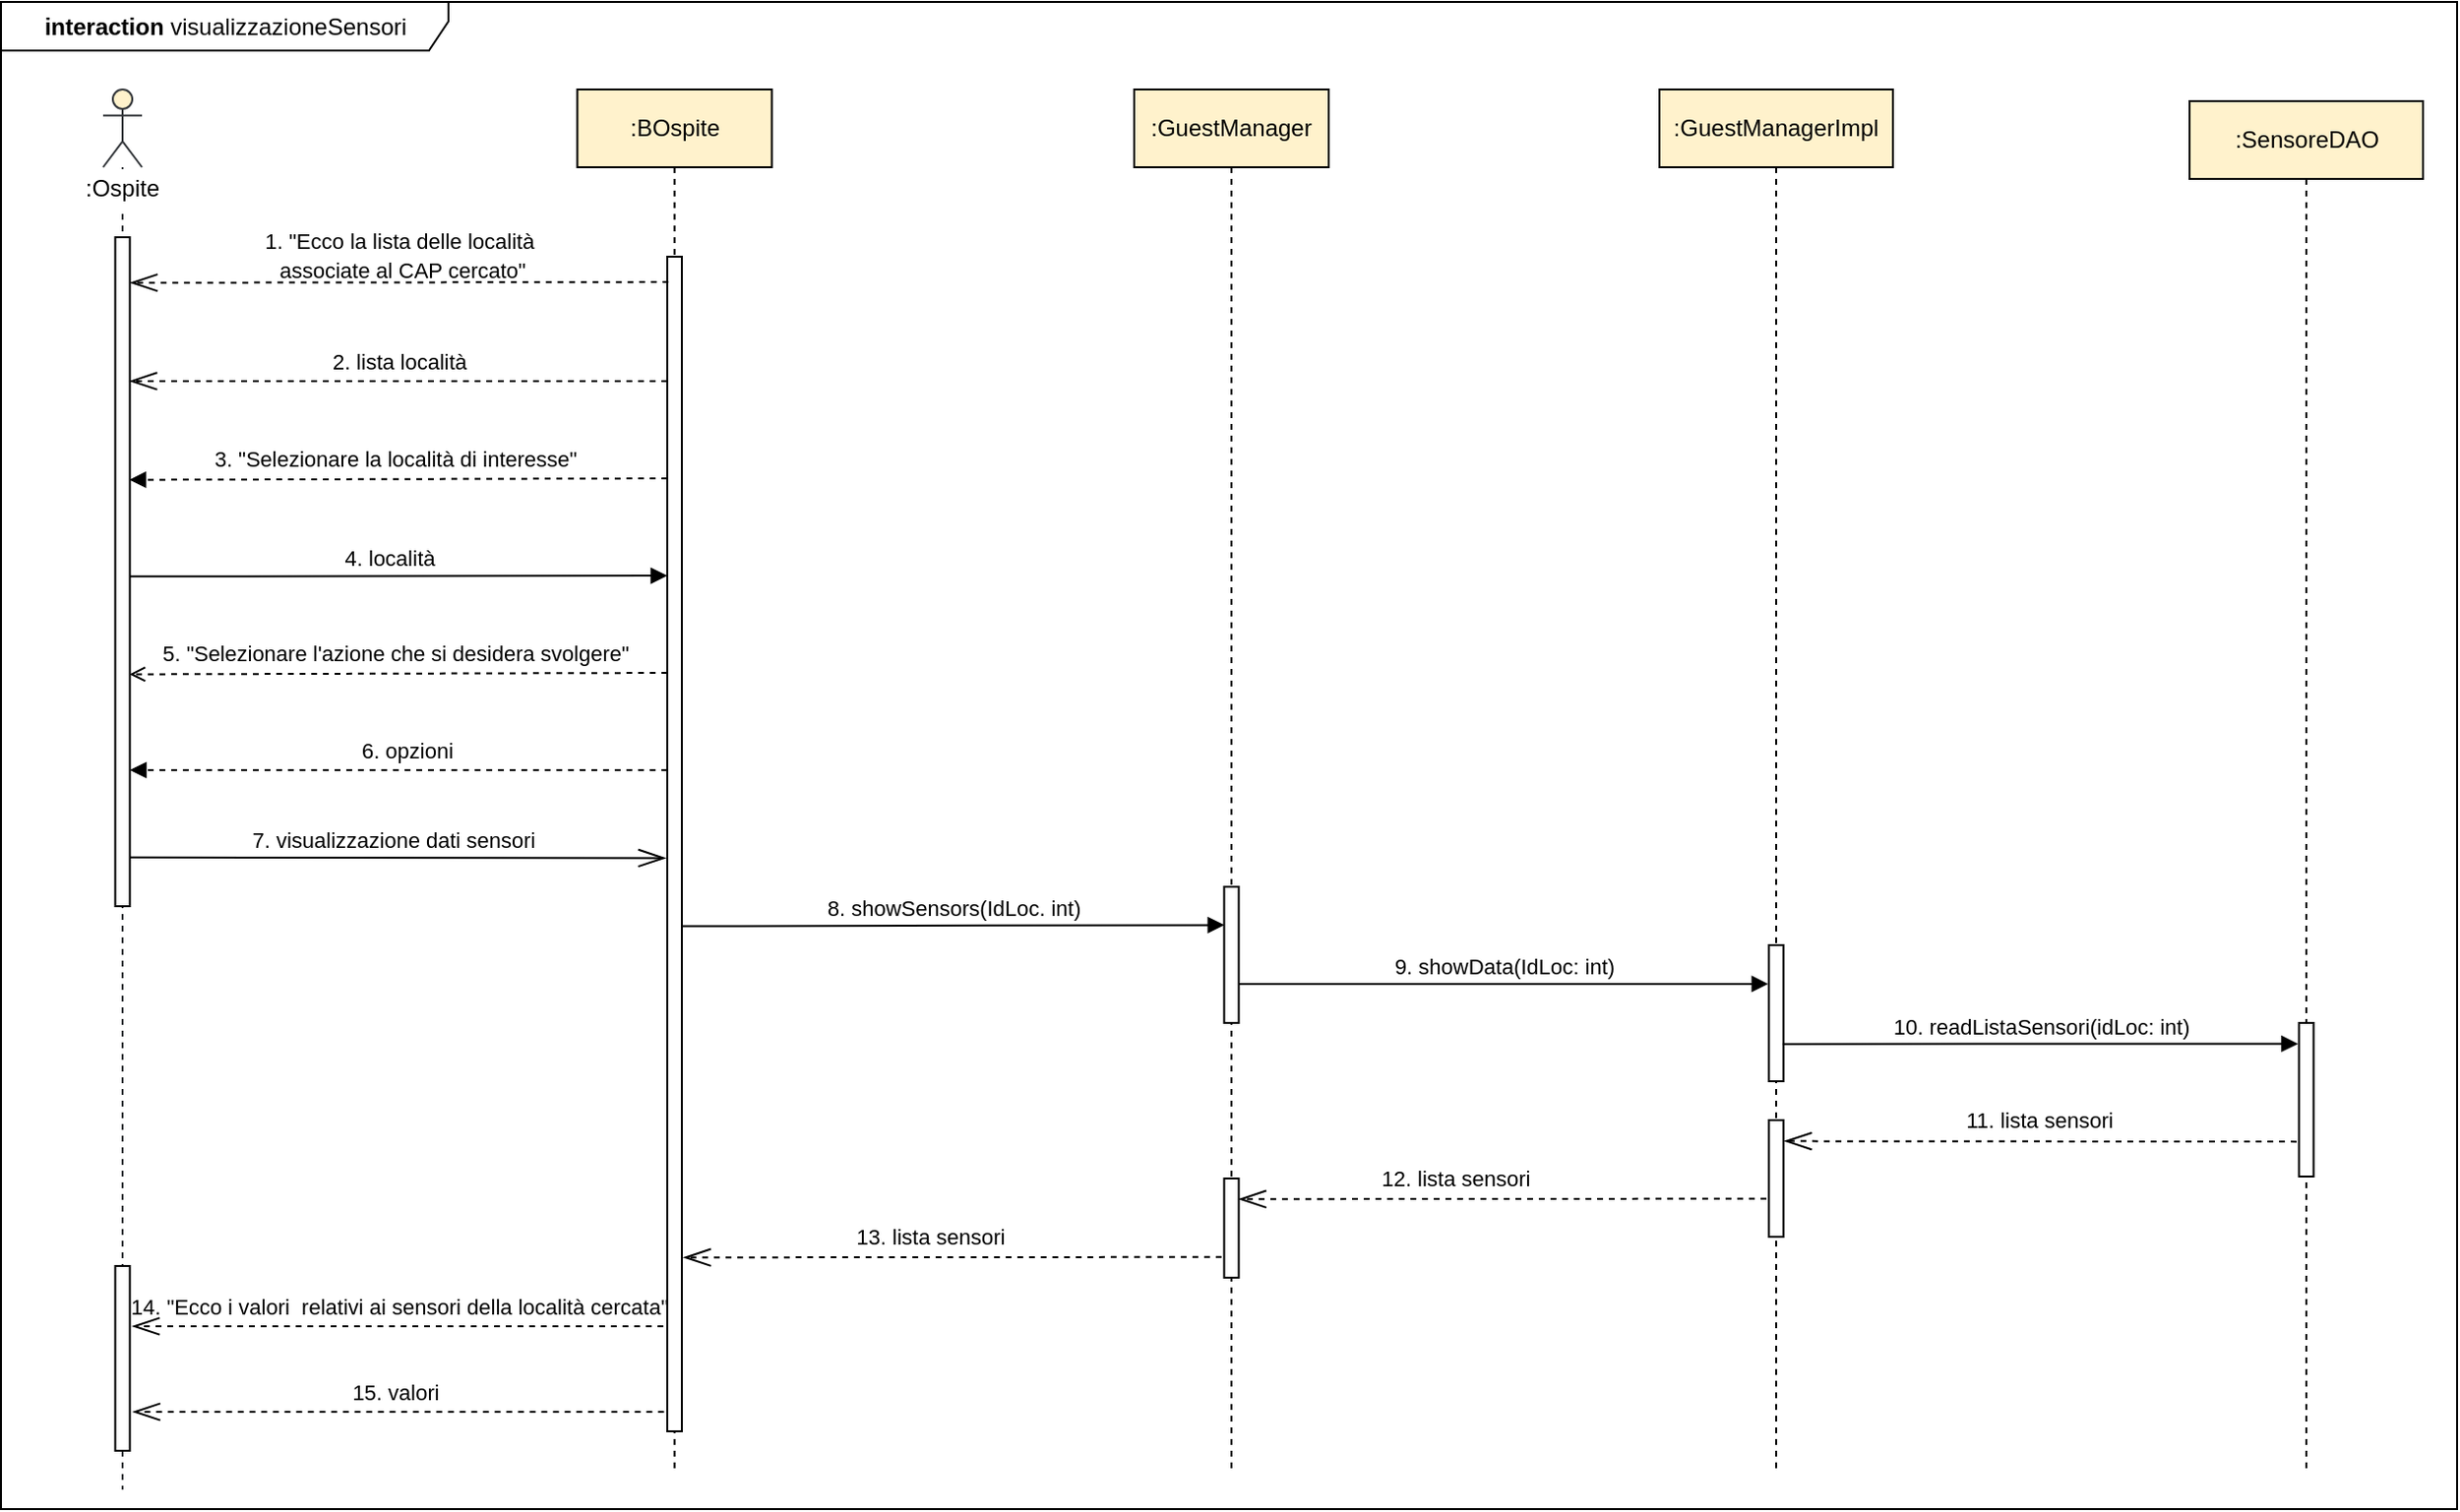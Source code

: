 <mxfile version="13.9.9" type="device"><diagram id="MIO8tU1UEvl1B__BIQpK" name="Page-1"><mxGraphModel dx="852" dy="2832" grid="1" gridSize="10" guides="1" tooltips="1" connect="1" arrows="1" fold="1" page="1" pageScale="1" pageWidth="827" pageHeight="1169" math="0" shadow="0"><root><mxCell id="0"/><mxCell id="1" parent="0"/><mxCell id="ORToput19fKV2EuOsulp-1" value="&lt;b&gt;interaction &lt;/b&gt;visualizzazioneSensori" style="shape=umlFrame;whiteSpace=wrap;html=1;width=230;height=25;" parent="1" vertex="1"><mxGeometry x="97.5" y="-1255" width="1262.5" height="775" as="geometry"/></mxCell><mxCell id="S1MVxgpzpjl_-mCcZn8_-2" value=":BOspite" style="shape=umlLifeline;perimeter=lifelinePerimeter;whiteSpace=wrap;html=1;container=1;collapsible=0;recursiveResize=0;outlineConnect=0;fillColor=#FFF2CC;" parent="1" vertex="1"><mxGeometry x="393.75" y="-1210" width="100" height="710" as="geometry"/></mxCell><mxCell id="S1MVxgpzpjl_-mCcZn8_-13" value="" style="html=1;points=[];perimeter=orthogonalPerimeter;fillColor=#ffffff;" parent="S1MVxgpzpjl_-mCcZn8_-2" vertex="1"><mxGeometry x="46.25" y="86" width="7.5" height="604" as="geometry"/></mxCell><mxCell id="S1MVxgpzpjl_-mCcZn8_-4" value="" style="shape=umlLifeline;participant=umlActor;perimeter=lifelinePerimeter;whiteSpace=wrap;html=1;container=1;collapsible=0;recursiveResize=0;verticalAlign=top;spacingTop=36;outlineConnect=0;strokeColor=#36393d;fillColor=#FFF2CC;" parent="1" vertex="1"><mxGeometry x="150" y="-1210" width="20" height="720" as="geometry"/></mxCell><mxCell id="S1MVxgpzpjl_-mCcZn8_-5" value="" style="html=1;points=[];perimeter=orthogonalPerimeter;fillColor=#ffffff;" parent="S1MVxgpzpjl_-mCcZn8_-4" vertex="1"><mxGeometry x="6.25" y="76" width="7.5" height="344" as="geometry"/></mxCell><mxCell id="S1MVxgpzpjl_-mCcZn8_-7" value=":Ospite" style="text;html=1;strokeColor=none;align=center;verticalAlign=middle;whiteSpace=wrap;rounded=0;fillColor=#ffffff;" parent="1" vertex="1"><mxGeometry x="130" y="-1169" width="60" height="20" as="geometry"/></mxCell><mxCell id="S1MVxgpzpjl_-mCcZn8_-9" value=":GuestManagerImpl" style="shape=umlLifeline;perimeter=lifelinePerimeter;whiteSpace=wrap;html=1;container=1;collapsible=0;recursiveResize=0;outlineConnect=0;fillColor=#FFF2CC;" parent="1" vertex="1"><mxGeometry x="950" y="-1210" width="120" height="710" as="geometry"/></mxCell><mxCell id="S1MVxgpzpjl_-mCcZn8_-10" value="" style="html=1;points=[];perimeter=orthogonalPerimeter;fillColor=#ffffff;" parent="S1MVxgpzpjl_-mCcZn8_-9" vertex="1"><mxGeometry x="56.25" y="440" width="7.5" height="70" as="geometry"/></mxCell><mxCell id="S1MVxgpzpjl_-mCcZn8_-11" value="" style="html=1;points=[];perimeter=orthogonalPerimeter;fillColor=#ffffff;" parent="S1MVxgpzpjl_-mCcZn8_-9" vertex="1"><mxGeometry x="56.25" y="530" width="7.5" height="60" as="geometry"/></mxCell><mxCell id="S1MVxgpzpjl_-mCcZn8_-14" value=":GuestManager" style="shape=umlLifeline;perimeter=lifelinePerimeter;whiteSpace=wrap;html=1;container=1;collapsible=0;recursiveResize=0;outlineConnect=0;fillColor=#FFF2CC;" parent="1" vertex="1"><mxGeometry x="680" y="-1210" width="100" height="710" as="geometry"/></mxCell><mxCell id="S1MVxgpzpjl_-mCcZn8_-15" value="" style="html=1;points=[];perimeter=orthogonalPerimeter;fillColor=#ffffff;" parent="S1MVxgpzpjl_-mCcZn8_-14" vertex="1"><mxGeometry x="46.25" y="410" width="7.5" height="70" as="geometry"/></mxCell><mxCell id="S1MVxgpzpjl_-mCcZn8_-16" value="" style="html=1;points=[];perimeter=orthogonalPerimeter;fillColor=#ffffff;" parent="S1MVxgpzpjl_-mCcZn8_-14" vertex="1"><mxGeometry x="46.25" y="560" width="7.5" height="51" as="geometry"/></mxCell><mxCell id="S1MVxgpzpjl_-mCcZn8_-25" value=":SensoreDAO" style="shape=umlLifeline;perimeter=lifelinePerimeter;whiteSpace=wrap;html=1;container=1;collapsible=0;recursiveResize=0;outlineConnect=0;fillColor=#FFF2CC;" parent="1" vertex="1"><mxGeometry x="1222.5" y="-1204" width="120" height="704" as="geometry"/></mxCell><mxCell id="S1MVxgpzpjl_-mCcZn8_-26" value="" style="html=1;points=[];perimeter=orthogonalPerimeter;fillColor=#ffffff;" parent="S1MVxgpzpjl_-mCcZn8_-25" vertex="1"><mxGeometry x="56.25" y="474" width="7.5" height="79" as="geometry"/></mxCell><mxCell id="S1MVxgpzpjl_-mCcZn8_-33" value="8. showSensors(IdLoc. int)" style="html=1;verticalAlign=bottom;startArrow=none;endArrow=block;startSize=8;startFill=0;entryX=0.011;entryY=0.281;entryDx=0;entryDy=0;entryPerimeter=0;exitX=1.032;exitY=0.57;exitDx=0;exitDy=0;exitPerimeter=0;" parent="1" source="S1MVxgpzpjl_-mCcZn8_-13" target="S1MVxgpzpjl_-mCcZn8_-15" edge="1"><mxGeometry relative="1" as="geometry"><mxPoint x="444" y="-780" as="sourcePoint"/><mxPoint x="710" y="-710" as="targetPoint"/></mxGeometry></mxCell><mxCell id="S1MVxgpzpjl_-mCcZn8_-34" value="9. showData(IdLoc: int)" style="html=1;verticalAlign=bottom;startArrow=none;endArrow=block;startSize=8;startFill=0;exitX=1.007;exitY=0.714;exitDx=0;exitDy=0;exitPerimeter=0;entryX=-0.043;entryY=0.285;entryDx=0;entryDy=0;entryPerimeter=0;" parent="1" source="S1MVxgpzpjl_-mCcZn8_-15" target="S1MVxgpzpjl_-mCcZn8_-10" edge="1"><mxGeometry relative="1" as="geometry"><mxPoint x="730" y="-680" as="sourcePoint"/><mxPoint x="995" y="-750" as="targetPoint"/></mxGeometry></mxCell><mxCell id="S1MVxgpzpjl_-mCcZn8_-35" value="10. readListaSensori(idLoc: int)" style="html=1;verticalAlign=bottom;startArrow=none;endArrow=block;startSize=8;startFill=0;exitX=0.953;exitY=0.726;exitDx=0;exitDy=0;exitPerimeter=0;entryX=-0.07;entryY=0.136;entryDx=0;entryDy=0;entryPerimeter=0;" parent="1" source="S1MVxgpzpjl_-mCcZn8_-10" target="S1MVxgpzpjl_-mCcZn8_-26" edge="1"><mxGeometry relative="1" as="geometry"><mxPoint x="1010" y="-649.5" as="sourcePoint"/><mxPoint x="1270" y="-719" as="targetPoint"/></mxGeometry></mxCell><mxCell id="S1MVxgpzpjl_-mCcZn8_-36" value="" style="endArrow=openThin;dashed=1;endFill=0;endSize=12;html=1;entryX=1.06;entryY=0.18;entryDx=0;entryDy=0;entryPerimeter=0;exitX=-0.165;exitY=0.773;exitDx=0;exitDy=0;exitPerimeter=0;" parent="1" source="S1MVxgpzpjl_-mCcZn8_-26" target="S1MVxgpzpjl_-mCcZn8_-11" edge="1"><mxGeometry width="160" relative="1" as="geometry"><mxPoint x="1260" y="-669" as="sourcePoint"/><mxPoint x="1010" y="-600" as="targetPoint"/><Array as="points"/></mxGeometry></mxCell><mxCell id="S1MVxgpzpjl_-mCcZn8_-37" value="&lt;font style=&quot;font-size: 11px&quot;&gt;11. lista sensori&lt;/font&gt;" style="text;html=1;align=center;verticalAlign=middle;resizable=0;points=[];autosize=1;" parent="1" vertex="1"><mxGeometry x="1100" y="-690" width="90" height="20" as="geometry"/></mxCell><mxCell id="S1MVxgpzpjl_-mCcZn8_-38" value="" style="endArrow=openThin;dashed=1;endFill=0;endSize=12;html=1;entryX=1.007;entryY=0.208;entryDx=0;entryDy=0;entryPerimeter=0;exitX=-0.167;exitY=0.673;exitDx=0;exitDy=0;exitPerimeter=0;" parent="1" source="S1MVxgpzpjl_-mCcZn8_-11" target="S1MVxgpzpjl_-mCcZn8_-16" edge="1"><mxGeometry width="160" relative="1" as="geometry"><mxPoint x="990" y="-570" as="sourcePoint"/><mxPoint x="730" y="-570" as="targetPoint"/><Array as="points"/></mxGeometry></mxCell><mxCell id="S1MVxgpzpjl_-mCcZn8_-39" value="&lt;span style=&quot;font-size: 11px&quot;&gt;12. lista sensori&lt;/span&gt;" style="text;html=1;align=center;verticalAlign=middle;resizable=0;points=[];autosize=1;" parent="1" vertex="1"><mxGeometry x="800" y="-660" width="90" height="20" as="geometry"/></mxCell><mxCell id="S1MVxgpzpjl_-mCcZn8_-40" value="" style="endArrow=openThin;dashed=1;endFill=0;endSize=12;html=1;exitX=-0.174;exitY=0.792;exitDx=0;exitDy=0;exitPerimeter=0;entryX=1.11;entryY=0.852;entryDx=0;entryDy=0;entryPerimeter=0;" parent="1" source="S1MVxgpzpjl_-mCcZn8_-16" target="S1MVxgpzpjl_-mCcZn8_-13" edge="1"><mxGeometry width="160" relative="1" as="geometry"><mxPoint x="710" y="-540" as="sourcePoint"/><mxPoint x="450" y="-610" as="targetPoint"/><Array as="points"/></mxGeometry></mxCell><mxCell id="S1MVxgpzpjl_-mCcZn8_-41" value="&lt;span style=&quot;font-size: 11px&quot;&gt;13. lista sensori&lt;/span&gt;" style="text;html=1;align=center;verticalAlign=middle;resizable=0;points=[];autosize=1;" parent="1" vertex="1"><mxGeometry x="530" y="-630" width="90" height="20" as="geometry"/></mxCell><mxCell id="S1MVxgpzpjl_-mCcZn8_-44" value="&lt;span style=&quot;font-size: 11px&quot;&gt;15. valori&lt;/span&gt;" style="text;html=1;align=center;verticalAlign=middle;resizable=0;points=[];autosize=1;" parent="1" vertex="1"><mxGeometry x="270" y="-550" width="60" height="20" as="geometry"/></mxCell><mxCell id="S1MVxgpzpjl_-mCcZn8_-45" value="&lt;font style=&quot;font-size: 11px&quot;&gt;14. &quot;Ecco i valori&amp;nbsp;&amp;nbsp;relativi ai sensori della località cercata&quot;&lt;/font&gt;" style="text;html=1;align=center;verticalAlign=middle;resizable=0;points=[];autosize=1;" parent="1" vertex="1"><mxGeometry x="156.78" y="-594" width="290" height="20" as="geometry"/></mxCell><mxCell id="S1MVxgpzpjl_-mCcZn8_-46" value="" style="endArrow=openThin;dashed=1;endFill=0;endSize=12;html=1;" parent="1" edge="1"><mxGeometry width="160" relative="1" as="geometry"><mxPoint x="438" y="-574" as="sourcePoint"/><mxPoint x="165" y="-574" as="targetPoint"/><Array as="points"/></mxGeometry></mxCell><mxCell id="S1MVxgpzpjl_-mCcZn8_-50" value="" style="endArrow=openThin;dashed=1;endFill=0;endSize=12;html=1;entryX=1.024;entryY=0.068;entryDx=0;entryDy=0;entryPerimeter=0;exitX=-0.156;exitY=0.885;exitDx=0;exitDy=0;exitPerimeter=0;" parent="1" target="S1MVxgpzpjl_-mCcZn8_-5" edge="1"><mxGeometry width="160" relative="1" as="geometry"><mxPoint x="440.61" y="-1110.96" as="sourcePoint"/><mxPoint x="166.168" y="-1110.61" as="targetPoint"/><Array as="points"/></mxGeometry></mxCell><mxCell id="S1MVxgpzpjl_-mCcZn8_-51" value="&lt;span style=&quot;font-size: 11px&quot;&gt;2. lista località&lt;/span&gt;" style="text;html=1;align=center;verticalAlign=middle;resizable=0;points=[];autosize=1;" parent="1" vertex="1"><mxGeometry x="261.78" y="-1080" width="80" height="20" as="geometry"/></mxCell><mxCell id="S1MVxgpzpjl_-mCcZn8_-52" value="&lt;font style=&quot;font-size: 11px&quot;&gt;1. &quot;Ecco la lista delle località&lt;br&gt;&amp;nbsp;associate al CAP cercato&quot;&lt;/font&gt;" style="text;html=1;align=center;verticalAlign=middle;resizable=0;points=[];autosize=1;" parent="1" vertex="1"><mxGeometry x="226.78" y="-1140" width="150" height="30" as="geometry"/></mxCell><mxCell id="S1MVxgpzpjl_-mCcZn8_-53" value="" style="endArrow=openThin;dashed=1;endFill=0;endSize=12;html=1;entryX=0.992;entryY=0.215;entryDx=0;entryDy=0;entryPerimeter=0;" parent="1" target="S1MVxgpzpjl_-mCcZn8_-5" edge="1"><mxGeometry width="160" relative="1" as="geometry"><mxPoint x="440" y="-1060" as="sourcePoint"/><mxPoint x="165.335" y="-1059.26" as="targetPoint"/><Array as="points"/></mxGeometry></mxCell><mxCell id="S1MVxgpzpjl_-mCcZn8_-56" value="&lt;span style=&quot;font-size: 11px&quot;&gt;3. &quot;Selezionare la località di interesse&quot;&lt;/span&gt;" style="text;html=1;align=center;verticalAlign=middle;resizable=0;points=[];autosize=1;" parent="1" vertex="1"><mxGeometry x="200.0" y="-1030" width="200" height="20" as="geometry"/></mxCell><mxCell id="S1MVxgpzpjl_-mCcZn8_-57" value="" style="endArrow=block;dashed=1;endFill=1;endSize=6;html=1;entryX=0.974;entryY=0.698;entryDx=0;entryDy=0;entryPerimeter=0;startSize=8;" parent="1" edge="1"><mxGeometry width="160" relative="1" as="geometry"><mxPoint x="440.0" y="-1010" as="sourcePoint"/><mxPoint x="163.555" y="-1009.26" as="targetPoint"/><Array as="points"/></mxGeometry></mxCell><mxCell id="S1MVxgpzpjl_-mCcZn8_-58" value="7. visualizzazione dati sensori" style="html=1;verticalAlign=bottom;startArrow=none;endArrow=openThin;startSize=6;startFill=0;endFill=0;endSize=12;exitX=0.998;exitY=0.927;exitDx=0;exitDy=0;exitPerimeter=0;entryX=-0.107;entryY=0.512;entryDx=0;entryDy=0;entryPerimeter=0;" parent="1" source="S1MVxgpzpjl_-mCcZn8_-5" target="S1MVxgpzpjl_-mCcZn8_-13" edge="1"><mxGeometry x="-0.016" relative="1" as="geometry"><mxPoint x="170" y="-815" as="sourcePoint"/><mxPoint x="443" y="-815" as="targetPoint"/><mxPoint as="offset"/></mxGeometry></mxCell><mxCell id="P8_2IeEaVHDc-pMJrhTH-1" value="&lt;span style=&quot;font-size: 11px&quot;&gt;5. &quot;Selezionare l'azione che si desidera svolgere&quot;&lt;/span&gt;" style="text;html=1;align=center;verticalAlign=middle;resizable=0;points=[];autosize=1;" parent="1" vertex="1"><mxGeometry x="170.0" y="-930" width="260" height="20" as="geometry"/></mxCell><mxCell id="P8_2IeEaVHDc-pMJrhTH-2" value="" style="endArrow=open;dashed=1;endFill=0;endSize=6;html=1;entryX=0.974;entryY=0.698;entryDx=0;entryDy=0;entryPerimeter=0;startSize=8;" parent="1" edge="1"><mxGeometry width="160" relative="1" as="geometry"><mxPoint x="440.0" y="-910" as="sourcePoint"/><mxPoint x="163.555" y="-909.26" as="targetPoint"/><Array as="points"/></mxGeometry></mxCell><mxCell id="P8_2IeEaVHDc-pMJrhTH-3" value="&lt;span style=&quot;font-size: 11px&quot;&gt;6. opzioni&lt;/span&gt;" style="text;html=1;align=center;verticalAlign=middle;resizable=0;points=[];autosize=1;" parent="1" vertex="1"><mxGeometry x="276.45" y="-880" width="60" height="20" as="geometry"/></mxCell><mxCell id="P8_2IeEaVHDc-pMJrhTH-4" value="" style="endArrow=block;dashed=1;endFill=1;endSize=6;html=1;startSize=8;" parent="1" target="S1MVxgpzpjl_-mCcZn8_-5" edge="1"><mxGeometry width="160" relative="1" as="geometry"><mxPoint x="440" y="-860" as="sourcePoint"/><mxPoint x="170.005" y="-859.26" as="targetPoint"/><Array as="points"/></mxGeometry></mxCell><mxCell id="P8_2IeEaVHDc-pMJrhTH-5" value="4. località" style="html=1;verticalAlign=bottom;startArrow=none;endArrow=block;startSize=8;startFill=0;endFill=1;endSize=6;exitX=0.998;exitY=0.507;exitDx=0;exitDy=0;exitPerimeter=0;" parent="1" source="S1MVxgpzpjl_-mCcZn8_-5" edge="1"><mxGeometry x="-0.036" relative="1" as="geometry"><mxPoint x="167.18" y="-960.002" as="sourcePoint"/><mxPoint x="440" y="-960" as="targetPoint"/><mxPoint as="offset"/></mxGeometry></mxCell><mxCell id="S1MVxgpzpjl_-mCcZn8_-6" value="" style="html=1;points=[];perimeter=orthogonalPerimeter;fillColor=#ffffff;" parent="1" vertex="1"><mxGeometry x="156.25" y="-605" width="7.5" height="95" as="geometry"/></mxCell><mxCell id="P8_2IeEaVHDc-pMJrhTH-6" value="" style="endArrow=openThin;dashed=1;endFill=0;endSize=12;html=1;" parent="1" edge="1"><mxGeometry width="160" relative="1" as="geometry"><mxPoint x="438.28" y="-530" as="sourcePoint"/><mxPoint x="165.28" y="-530" as="targetPoint"/><Array as="points"/></mxGeometry></mxCell></root></mxGraphModel></diagram></mxfile>